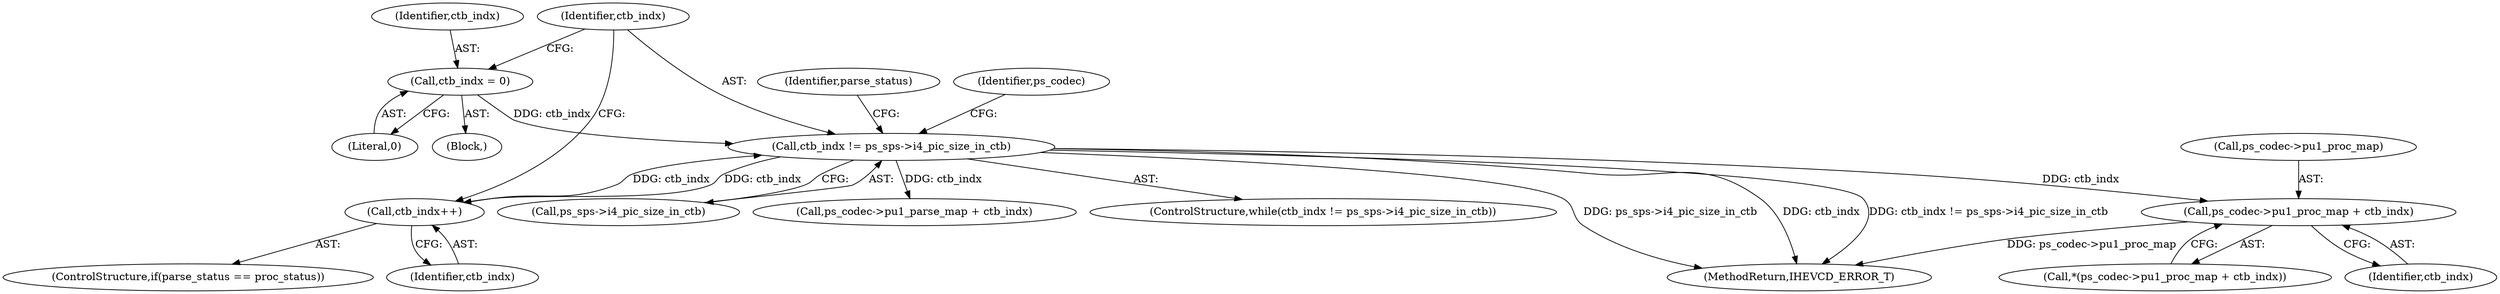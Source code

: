 digraph "0_Android_bcfc7124f6ef9f1ec128fb2e90de774a5b33d199_0@pointer" {
"1004851" [label="(Call,ps_codec->pu1_proc_map + ctb_indx)"];
"1004831" [label="(Call,ctb_indx != ps_sps->i4_pic_size_in_ctb)"];
"1004827" [label="(Call,ctb_indx = 0)"];
"1004861" [label="(Call,ctb_indx++)"];
"1004855" [label="(Identifier,ctb_indx)"];
"1004850" [label="(Call,*(ps_codec->pu1_proc_map + ctb_indx))"];
"1004851" [label="(Call,ps_codec->pu1_proc_map + ctb_indx)"];
"1004825" [label="(Block,)"];
"1004866" [label="(Identifier,ps_codec)"];
"1004862" [label="(Identifier,ctb_indx)"];
"1004857" [label="(ControlStructure,if(parse_status == proc_status))"];
"1005173" [label="(MethodReturn,IHEVCD_ERROR_T)"];
"1004831" [label="(Call,ctb_indx != ps_sps->i4_pic_size_in_ctb)"];
"1004833" [label="(Call,ps_sps->i4_pic_size_in_ctb)"];
"1004852" [label="(Call,ps_codec->pu1_proc_map)"];
"1004841" [label="(Call,ps_codec->pu1_parse_map + ctb_indx)"];
"1004828" [label="(Identifier,ctb_indx)"];
"1004829" [label="(Literal,0)"];
"1004861" [label="(Call,ctb_indx++)"];
"1004832" [label="(Identifier,ctb_indx)"];
"1004830" [label="(ControlStructure,while(ctb_indx != ps_sps->i4_pic_size_in_ctb))"];
"1004827" [label="(Call,ctb_indx = 0)"];
"1004839" [label="(Identifier,parse_status)"];
"1004851" -> "1004850"  [label="AST: "];
"1004851" -> "1004855"  [label="CFG: "];
"1004852" -> "1004851"  [label="AST: "];
"1004855" -> "1004851"  [label="AST: "];
"1004850" -> "1004851"  [label="CFG: "];
"1004851" -> "1005173"  [label="DDG: ps_codec->pu1_proc_map"];
"1004831" -> "1004851"  [label="DDG: ctb_indx"];
"1004831" -> "1004830"  [label="AST: "];
"1004831" -> "1004833"  [label="CFG: "];
"1004832" -> "1004831"  [label="AST: "];
"1004833" -> "1004831"  [label="AST: "];
"1004839" -> "1004831"  [label="CFG: "];
"1004866" -> "1004831"  [label="CFG: "];
"1004831" -> "1005173"  [label="DDG: ctb_indx"];
"1004831" -> "1005173"  [label="DDG: ctb_indx != ps_sps->i4_pic_size_in_ctb"];
"1004831" -> "1005173"  [label="DDG: ps_sps->i4_pic_size_in_ctb"];
"1004827" -> "1004831"  [label="DDG: ctb_indx"];
"1004861" -> "1004831"  [label="DDG: ctb_indx"];
"1004831" -> "1004841"  [label="DDG: ctb_indx"];
"1004831" -> "1004861"  [label="DDG: ctb_indx"];
"1004827" -> "1004825"  [label="AST: "];
"1004827" -> "1004829"  [label="CFG: "];
"1004828" -> "1004827"  [label="AST: "];
"1004829" -> "1004827"  [label="AST: "];
"1004832" -> "1004827"  [label="CFG: "];
"1004861" -> "1004857"  [label="AST: "];
"1004861" -> "1004862"  [label="CFG: "];
"1004862" -> "1004861"  [label="AST: "];
"1004832" -> "1004861"  [label="CFG: "];
}
